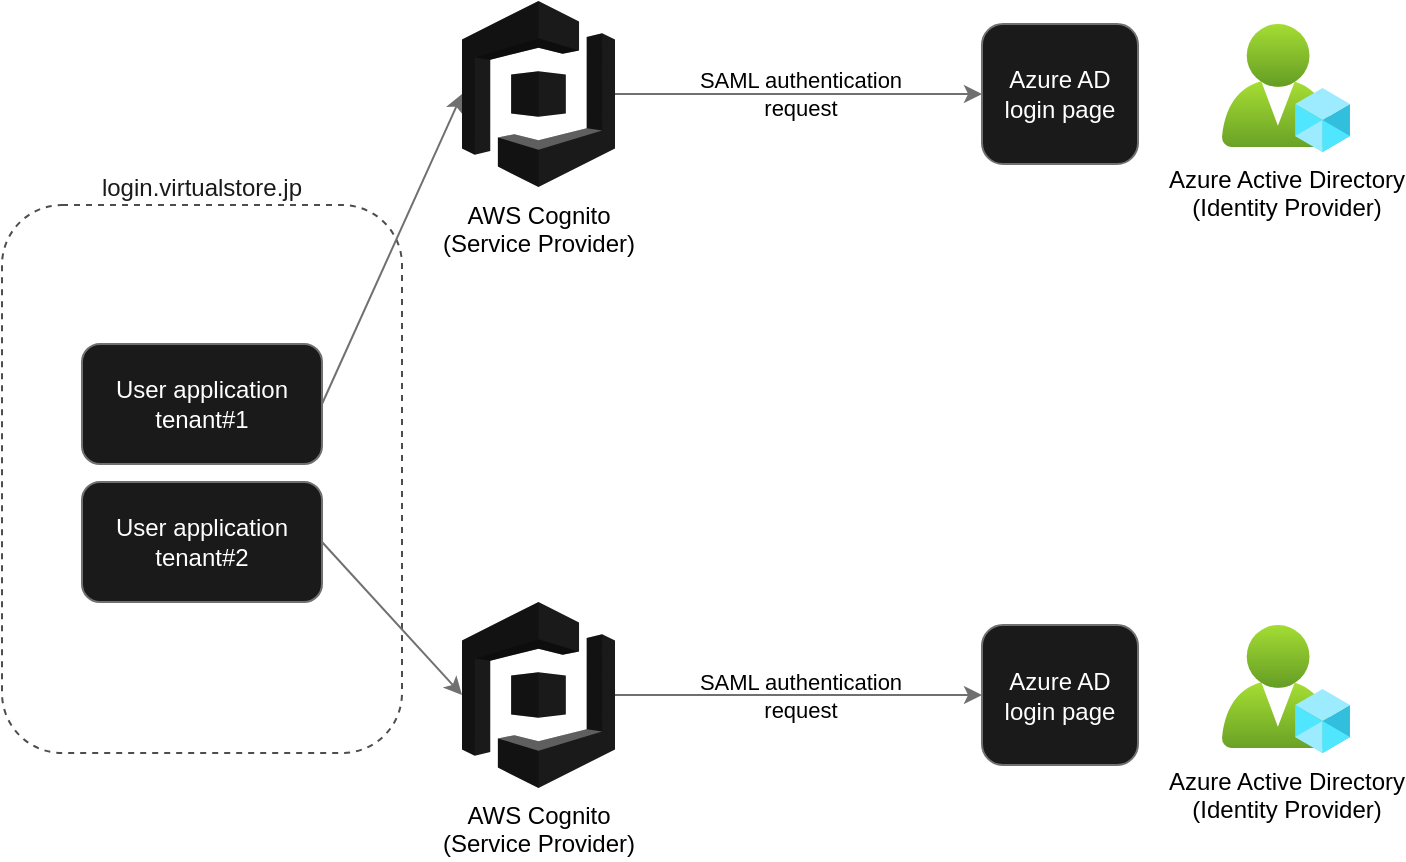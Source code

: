 <mxfile>
    <diagram id="PbNdlPEyID_z_8yAHJ0z" name="Page-1">
        <mxGraphModel dx="1350" dy="512" grid="1" gridSize="10" guides="1" tooltips="1" connect="1" arrows="1" fold="1" page="1" pageScale="1" pageWidth="850" pageHeight="1100" background="#FFFFFF" math="0" shadow="0">
            <root>
                <mxCell id="0"/>
                <mxCell id="1" parent="0"/>
                <mxCell id="40" value="login.virtualstore.jp" style="rounded=1;whiteSpace=wrap;html=1;fillColor=none;strokeColor=#4D4D4D;dashed=1;fontColor=#1A1A1A;labelPosition=center;verticalLabelPosition=top;align=center;verticalAlign=bottom;" parent="1" vertex="1">
                    <mxGeometry x="120" y="260.5" width="200" height="274" as="geometry"/>
                </mxCell>
                <mxCell id="38" style="edgeStyle=none;html=1;exitX=1;exitY=0.5;exitDx=0;exitDy=0;entryX=0;entryY=0.5;entryDx=0;entryDy=0;entryPerimeter=0;strokeColor=#707070;" parent="1" source="2" target="32" edge="1">
                    <mxGeometry relative="1" as="geometry"/>
                </mxCell>
                <mxCell id="2" value="User application&lt;br&gt;tenant#1" style="rounded=1;whiteSpace=wrap;html=1;strokeColor=#707070;fontColor=#FFFFFF;labelBackgroundColor=none;fillColor=#1A1A1A;fillStyle=solid;" parent="1" vertex="1">
                    <mxGeometry x="160" y="330" width="120" height="60" as="geometry"/>
                </mxCell>
                <mxCell id="6" value="Azure Active Directory&lt;br&gt;(Identity Provider)" style="aspect=fixed;html=1;points=[];align=center;image;fontSize=12;image=img/lib/azure2/intune/Azure_AD_Roles_and_Administrators.svg;strokeColor=#707070;fontColor=#000000;labelBackgroundColor=none;" parent="1" vertex="1">
                    <mxGeometry x="730" y="470.5" width="64" height="64" as="geometry"/>
                </mxCell>
                <mxCell id="7" value="Azure AD login page" style="rounded=1;whiteSpace=wrap;html=1;strokeColor=#707070;fontColor=#FFFFFF;labelBackgroundColor=none;fillStyle=solid;fillColor=#1A1A1A;" parent="1" vertex="1">
                    <mxGeometry x="610" y="470.5" width="78" height="70" as="geometry"/>
                </mxCell>
                <mxCell id="24" value="SAML authentication&lt;br&gt;request" style="edgeStyle=none;html=1;exitX=1;exitY=0.5;exitDx=0;exitDy=0;exitPerimeter=0;entryX=0;entryY=0.5;entryDx=0;entryDy=0;strokeColor=#707070;fontColor=#000000;labelBackgroundColor=none;" parent="1" source="17" target="7" edge="1">
                    <mxGeometry x="0.003" relative="1" as="geometry">
                        <mxPoint as="offset"/>
                    </mxGeometry>
                </mxCell>
                <mxCell id="17" value="AWS Cognito&lt;br&gt;(Service Provider)" style="outlineConnect=0;dashed=0;verticalLabelPosition=bottom;verticalAlign=top;align=center;html=1;shape=mxgraph.aws3.cognito;strokeColor=#707070;fontColor=#000000;labelBackgroundColor=none;fillStyle=solid;fillColor=#1A1A1A;" parent="1" vertex="1">
                    <mxGeometry x="350" y="459" width="76.5" height="93" as="geometry"/>
                </mxCell>
                <mxCell id="30" value="Azure AD login page" style="rounded=1;whiteSpace=wrap;html=1;strokeColor=#707070;fontColor=#FFFFFF;labelBackgroundColor=none;fillStyle=solid;fillColor=#1A1A1A;" parent="1" vertex="1">
                    <mxGeometry x="610" y="170" width="78" height="70" as="geometry"/>
                </mxCell>
                <mxCell id="31" value="SAML authentication&lt;br&gt;request" style="edgeStyle=none;html=1;exitX=1;exitY=0.5;exitDx=0;exitDy=0;exitPerimeter=0;entryX=0;entryY=0.5;entryDx=0;entryDy=0;strokeColor=#707070;fontColor=#000000;labelBackgroundColor=none;" parent="1" source="32" target="30" edge="1">
                    <mxGeometry relative="1" as="geometry"/>
                </mxCell>
                <mxCell id="32" value="AWS Cognito&lt;br&gt;(Service Provider)" style="outlineConnect=0;dashed=0;verticalLabelPosition=bottom;verticalAlign=top;align=center;html=1;shape=mxgraph.aws3.cognito;strokeColor=#707070;fontColor=#000000;labelBackgroundColor=none;fillStyle=solid;fillColor=#1A1A1A;" parent="1" vertex="1">
                    <mxGeometry x="350" y="158.5" width="76.5" height="93" as="geometry"/>
                </mxCell>
                <mxCell id="33" value="Azure Active Directory&lt;br&gt;(Identity Provider)" style="aspect=fixed;html=1;points=[];align=center;image;fontSize=12;image=img/lib/azure2/intune/Azure_AD_Roles_and_Administrators.svg;strokeColor=#707070;fontColor=#000000;labelBackgroundColor=none;" parent="1" vertex="1">
                    <mxGeometry x="730" y="170" width="64" height="64" as="geometry"/>
                </mxCell>
                <mxCell id="39" style="edgeStyle=none;html=1;exitX=1;exitY=0.5;exitDx=0;exitDy=0;entryX=0;entryY=0.5;entryDx=0;entryDy=0;entryPerimeter=0;strokeColor=#707070;" parent="1" source="34" target="17" edge="1">
                    <mxGeometry relative="1" as="geometry"/>
                </mxCell>
                <mxCell id="34" value="User application&lt;br&gt;tenant#2" style="rounded=1;whiteSpace=wrap;html=1;strokeColor=#707070;fontColor=#FFFFFF;labelBackgroundColor=none;fillStyle=solid;fillColor=#1A1A1A;" parent="1" vertex="1">
                    <mxGeometry x="160" y="399" width="120" height="60" as="geometry"/>
                </mxCell>
            </root>
        </mxGraphModel>
    </diagram>
</mxfile>